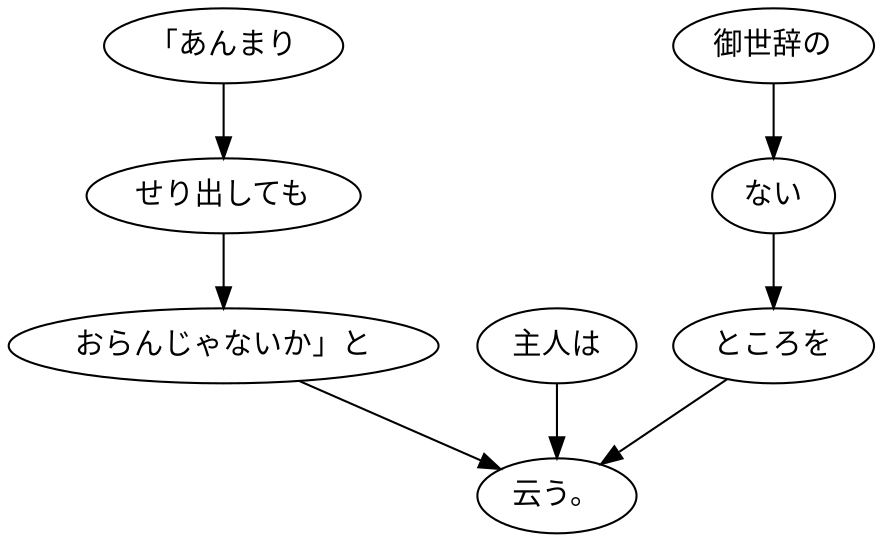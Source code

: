 digraph graph1970 {
	node0 [label="「あんまり"];
	node1 [label="せり出しても"];
	node2 [label="おらんじゃないか」と"];
	node3 [label="主人は"];
	node4 [label="御世辞の"];
	node5 [label="ない"];
	node6 [label="ところを"];
	node7 [label="云う。"];
	node0 -> node1;
	node1 -> node2;
	node2 -> node7;
	node3 -> node7;
	node4 -> node5;
	node5 -> node6;
	node6 -> node7;
}
